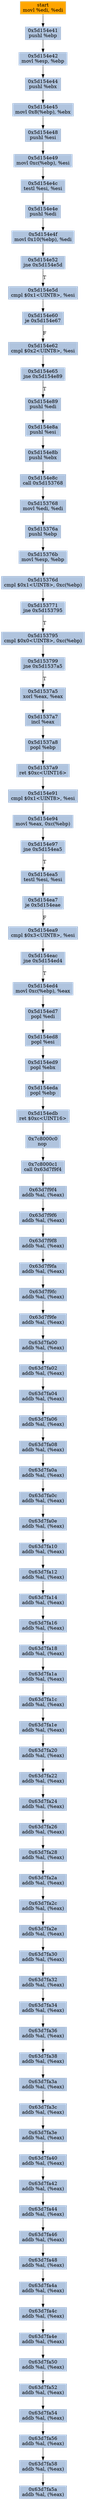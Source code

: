 digraph G {
node[shape=rectangle,style=filled,fillcolor=lightsteelblue,color=lightsteelblue]
bgcolor="transparent"
a0x5d154e3fmovl_edi_edi[label="start\nmovl %edi, %edi",color="lightgrey",fillcolor="orange"];
a0x5d154e41pushl_ebp[label="0x5d154e41\npushl %ebp"];
a0x5d154e42movl_esp_ebp[label="0x5d154e42\nmovl %esp, %ebp"];
a0x5d154e44pushl_ebx[label="0x5d154e44\npushl %ebx"];
a0x5d154e45movl_0x8ebp__ebx[label="0x5d154e45\nmovl 0x8(%ebp), %ebx"];
a0x5d154e48pushl_esi[label="0x5d154e48\npushl %esi"];
a0x5d154e49movl_0xcebp__esi[label="0x5d154e49\nmovl 0xc(%ebp), %esi"];
a0x5d154e4ctestl_esi_esi[label="0x5d154e4c\ntestl %esi, %esi"];
a0x5d154e4epushl_edi[label="0x5d154e4e\npushl %edi"];
a0x5d154e4fmovl_0x10ebp__edi[label="0x5d154e4f\nmovl 0x10(%ebp), %edi"];
a0x5d154e52jne_0x5d154e5d[label="0x5d154e52\njne 0x5d154e5d"];
a0x5d154e5dcmpl_0x1UINT8_esi[label="0x5d154e5d\ncmpl $0x1<UINT8>, %esi"];
a0x5d154e60je_0x5d154e67[label="0x5d154e60\nje 0x5d154e67"];
a0x5d154e62cmpl_0x2UINT8_esi[label="0x5d154e62\ncmpl $0x2<UINT8>, %esi"];
a0x5d154e65jne_0x5d154e89[label="0x5d154e65\njne 0x5d154e89"];
a0x5d154e89pushl_edi[label="0x5d154e89\npushl %edi"];
a0x5d154e8apushl_esi[label="0x5d154e8a\npushl %esi"];
a0x5d154e8bpushl_ebx[label="0x5d154e8b\npushl %ebx"];
a0x5d154e8ccall_0x5d153768[label="0x5d154e8c\ncall 0x5d153768"];
a0x5d153768movl_edi_edi[label="0x5d153768\nmovl %edi, %edi"];
a0x5d15376apushl_ebp[label="0x5d15376a\npushl %ebp"];
a0x5d15376bmovl_esp_ebp[label="0x5d15376b\nmovl %esp, %ebp"];
a0x5d15376dcmpl_0x1UINT8_0xcebp_[label="0x5d15376d\ncmpl $0x1<UINT8>, 0xc(%ebp)"];
a0x5d153771jne_0x5d153795[label="0x5d153771\njne 0x5d153795"];
a0x5d153795cmpl_0x0UINT8_0xcebp_[label="0x5d153795\ncmpl $0x0<UINT8>, 0xc(%ebp)"];
a0x5d153799jne_0x5d1537a5[label="0x5d153799\njne 0x5d1537a5"];
a0x5d1537a5xorl_eax_eax[label="0x5d1537a5\nxorl %eax, %eax"];
a0x5d1537a7incl_eax[label="0x5d1537a7\nincl %eax"];
a0x5d1537a8popl_ebp[label="0x5d1537a8\npopl %ebp"];
a0x5d1537a9ret_0xcUINT16[label="0x5d1537a9\nret $0xc<UINT16>"];
a0x5d154e91cmpl_0x1UINT8_esi[label="0x5d154e91\ncmpl $0x1<UINT8>, %esi"];
a0x5d154e94movl_eax_0xcebp_[label="0x5d154e94\nmovl %eax, 0xc(%ebp)"];
a0x5d154e97jne_0x5d154ea5[label="0x5d154e97\njne 0x5d154ea5"];
a0x5d154ea5testl_esi_esi[label="0x5d154ea5\ntestl %esi, %esi"];
a0x5d154ea7je_0x5d154eae[label="0x5d154ea7\nje 0x5d154eae"];
a0x5d154ea9cmpl_0x3UINT8_esi[label="0x5d154ea9\ncmpl $0x3<UINT8>, %esi"];
a0x5d154eacjne_0x5d154ed4[label="0x5d154eac\njne 0x5d154ed4"];
a0x5d154ed4movl_0xcebp__eax[label="0x5d154ed4\nmovl 0xc(%ebp), %eax"];
a0x5d154ed7popl_edi[label="0x5d154ed7\npopl %edi"];
a0x5d154ed8popl_esi[label="0x5d154ed8\npopl %esi"];
a0x5d154ed9popl_ebx[label="0x5d154ed9\npopl %ebx"];
a0x5d154edapopl_ebp[label="0x5d154eda\npopl %ebp"];
a0x5d154edbret_0xcUINT16[label="0x5d154edb\nret $0xc<UINT16>"];
a0x7c8000c0nop_[label="0x7c8000c0\nnop "];
a0x7c8000c1call_0x63d7f9f4[label="0x7c8000c1\ncall 0x63d7f9f4"];
a0x63d7f9f4addb_al_eax_[label="0x63d7f9f4\naddb %al, (%eax)"];
a0x63d7f9f6addb_al_eax_[label="0x63d7f9f6\naddb %al, (%eax)"];
a0x63d7f9f8addb_al_eax_[label="0x63d7f9f8\naddb %al, (%eax)"];
a0x63d7f9faaddb_al_eax_[label="0x63d7f9fa\naddb %al, (%eax)"];
a0x63d7f9fcaddb_al_eax_[label="0x63d7f9fc\naddb %al, (%eax)"];
a0x63d7f9feaddb_al_eax_[label="0x63d7f9fe\naddb %al, (%eax)"];
a0x63d7fa00addb_al_eax_[label="0x63d7fa00\naddb %al, (%eax)"];
a0x63d7fa02addb_al_eax_[label="0x63d7fa02\naddb %al, (%eax)"];
a0x63d7fa04addb_al_eax_[label="0x63d7fa04\naddb %al, (%eax)"];
a0x63d7fa06addb_al_eax_[label="0x63d7fa06\naddb %al, (%eax)"];
a0x63d7fa08addb_al_eax_[label="0x63d7fa08\naddb %al, (%eax)"];
a0x63d7fa0aaddb_al_eax_[label="0x63d7fa0a\naddb %al, (%eax)"];
a0x63d7fa0caddb_al_eax_[label="0x63d7fa0c\naddb %al, (%eax)"];
a0x63d7fa0eaddb_al_eax_[label="0x63d7fa0e\naddb %al, (%eax)"];
a0x63d7fa10addb_al_eax_[label="0x63d7fa10\naddb %al, (%eax)"];
a0x63d7fa12addb_al_eax_[label="0x63d7fa12\naddb %al, (%eax)"];
a0x63d7fa14addb_al_eax_[label="0x63d7fa14\naddb %al, (%eax)"];
a0x63d7fa16addb_al_eax_[label="0x63d7fa16\naddb %al, (%eax)"];
a0x63d7fa18addb_al_eax_[label="0x63d7fa18\naddb %al, (%eax)"];
a0x63d7fa1aaddb_al_eax_[label="0x63d7fa1a\naddb %al, (%eax)"];
a0x63d7fa1caddb_al_eax_[label="0x63d7fa1c\naddb %al, (%eax)"];
a0x63d7fa1eaddb_al_eax_[label="0x63d7fa1e\naddb %al, (%eax)"];
a0x63d7fa20addb_al_eax_[label="0x63d7fa20\naddb %al, (%eax)"];
a0x63d7fa22addb_al_eax_[label="0x63d7fa22\naddb %al, (%eax)"];
a0x63d7fa24addb_al_eax_[label="0x63d7fa24\naddb %al, (%eax)"];
a0x63d7fa26addb_al_eax_[label="0x63d7fa26\naddb %al, (%eax)"];
a0x63d7fa28addb_al_eax_[label="0x63d7fa28\naddb %al, (%eax)"];
a0x63d7fa2aaddb_al_eax_[label="0x63d7fa2a\naddb %al, (%eax)"];
a0x63d7fa2caddb_al_eax_[label="0x63d7fa2c\naddb %al, (%eax)"];
a0x63d7fa2eaddb_al_eax_[label="0x63d7fa2e\naddb %al, (%eax)"];
a0x63d7fa30addb_al_eax_[label="0x63d7fa30\naddb %al, (%eax)"];
a0x63d7fa32addb_al_eax_[label="0x63d7fa32\naddb %al, (%eax)"];
a0x63d7fa34addb_al_eax_[label="0x63d7fa34\naddb %al, (%eax)"];
a0x63d7fa36addb_al_eax_[label="0x63d7fa36\naddb %al, (%eax)"];
a0x63d7fa38addb_al_eax_[label="0x63d7fa38\naddb %al, (%eax)"];
a0x63d7fa3aaddb_al_eax_[label="0x63d7fa3a\naddb %al, (%eax)"];
a0x63d7fa3caddb_al_eax_[label="0x63d7fa3c\naddb %al, (%eax)"];
a0x63d7fa3eaddb_al_eax_[label="0x63d7fa3e\naddb %al, (%eax)"];
a0x63d7fa40addb_al_eax_[label="0x63d7fa40\naddb %al, (%eax)"];
a0x63d7fa42addb_al_eax_[label="0x63d7fa42\naddb %al, (%eax)"];
a0x63d7fa44addb_al_eax_[label="0x63d7fa44\naddb %al, (%eax)"];
a0x63d7fa46addb_al_eax_[label="0x63d7fa46\naddb %al, (%eax)"];
a0x63d7fa48addb_al_eax_[label="0x63d7fa48\naddb %al, (%eax)"];
a0x63d7fa4aaddb_al_eax_[label="0x63d7fa4a\naddb %al, (%eax)"];
a0x63d7fa4caddb_al_eax_[label="0x63d7fa4c\naddb %al, (%eax)"];
a0x63d7fa4eaddb_al_eax_[label="0x63d7fa4e\naddb %al, (%eax)"];
a0x63d7fa50addb_al_eax_[label="0x63d7fa50\naddb %al, (%eax)"];
a0x63d7fa52addb_al_eax_[label="0x63d7fa52\naddb %al, (%eax)"];
a0x63d7fa54addb_al_eax_[label="0x63d7fa54\naddb %al, (%eax)"];
a0x63d7fa56addb_al_eax_[label="0x63d7fa56\naddb %al, (%eax)"];
a0x63d7fa58addb_al_eax_[label="0x63d7fa58\naddb %al, (%eax)"];
a0x63d7fa5aaddb_al_eax_[label="0x63d7fa5a\naddb %al, (%eax)"];
a0x5d154e3fmovl_edi_edi -> a0x5d154e41pushl_ebp [color="#000000"];
a0x5d154e41pushl_ebp -> a0x5d154e42movl_esp_ebp [color="#000000"];
a0x5d154e42movl_esp_ebp -> a0x5d154e44pushl_ebx [color="#000000"];
a0x5d154e44pushl_ebx -> a0x5d154e45movl_0x8ebp__ebx [color="#000000"];
a0x5d154e45movl_0x8ebp__ebx -> a0x5d154e48pushl_esi [color="#000000"];
a0x5d154e48pushl_esi -> a0x5d154e49movl_0xcebp__esi [color="#000000"];
a0x5d154e49movl_0xcebp__esi -> a0x5d154e4ctestl_esi_esi [color="#000000"];
a0x5d154e4ctestl_esi_esi -> a0x5d154e4epushl_edi [color="#000000"];
a0x5d154e4epushl_edi -> a0x5d154e4fmovl_0x10ebp__edi [color="#000000"];
a0x5d154e4fmovl_0x10ebp__edi -> a0x5d154e52jne_0x5d154e5d [color="#000000"];
a0x5d154e52jne_0x5d154e5d -> a0x5d154e5dcmpl_0x1UINT8_esi [color="#000000",label="T"];
a0x5d154e5dcmpl_0x1UINT8_esi -> a0x5d154e60je_0x5d154e67 [color="#000000"];
a0x5d154e60je_0x5d154e67 -> a0x5d154e62cmpl_0x2UINT8_esi [color="#000000",label="F"];
a0x5d154e62cmpl_0x2UINT8_esi -> a0x5d154e65jne_0x5d154e89 [color="#000000"];
a0x5d154e65jne_0x5d154e89 -> a0x5d154e89pushl_edi [color="#000000",label="T"];
a0x5d154e89pushl_edi -> a0x5d154e8apushl_esi [color="#000000"];
a0x5d154e8apushl_esi -> a0x5d154e8bpushl_ebx [color="#000000"];
a0x5d154e8bpushl_ebx -> a0x5d154e8ccall_0x5d153768 [color="#000000"];
a0x5d154e8ccall_0x5d153768 -> a0x5d153768movl_edi_edi [color="#000000"];
a0x5d153768movl_edi_edi -> a0x5d15376apushl_ebp [color="#000000"];
a0x5d15376apushl_ebp -> a0x5d15376bmovl_esp_ebp [color="#000000"];
a0x5d15376bmovl_esp_ebp -> a0x5d15376dcmpl_0x1UINT8_0xcebp_ [color="#000000"];
a0x5d15376dcmpl_0x1UINT8_0xcebp_ -> a0x5d153771jne_0x5d153795 [color="#000000"];
a0x5d153771jne_0x5d153795 -> a0x5d153795cmpl_0x0UINT8_0xcebp_ [color="#000000",label="T"];
a0x5d153795cmpl_0x0UINT8_0xcebp_ -> a0x5d153799jne_0x5d1537a5 [color="#000000"];
a0x5d153799jne_0x5d1537a5 -> a0x5d1537a5xorl_eax_eax [color="#000000",label="T"];
a0x5d1537a5xorl_eax_eax -> a0x5d1537a7incl_eax [color="#000000"];
a0x5d1537a7incl_eax -> a0x5d1537a8popl_ebp [color="#000000"];
a0x5d1537a8popl_ebp -> a0x5d1537a9ret_0xcUINT16 [color="#000000"];
a0x5d1537a9ret_0xcUINT16 -> a0x5d154e91cmpl_0x1UINT8_esi [color="#000000"];
a0x5d154e91cmpl_0x1UINT8_esi -> a0x5d154e94movl_eax_0xcebp_ [color="#000000"];
a0x5d154e94movl_eax_0xcebp_ -> a0x5d154e97jne_0x5d154ea5 [color="#000000"];
a0x5d154e97jne_0x5d154ea5 -> a0x5d154ea5testl_esi_esi [color="#000000",label="T"];
a0x5d154ea5testl_esi_esi -> a0x5d154ea7je_0x5d154eae [color="#000000"];
a0x5d154ea7je_0x5d154eae -> a0x5d154ea9cmpl_0x3UINT8_esi [color="#000000",label="F"];
a0x5d154ea9cmpl_0x3UINT8_esi -> a0x5d154eacjne_0x5d154ed4 [color="#000000"];
a0x5d154eacjne_0x5d154ed4 -> a0x5d154ed4movl_0xcebp__eax [color="#000000",label="T"];
a0x5d154ed4movl_0xcebp__eax -> a0x5d154ed7popl_edi [color="#000000"];
a0x5d154ed7popl_edi -> a0x5d154ed8popl_esi [color="#000000"];
a0x5d154ed8popl_esi -> a0x5d154ed9popl_ebx [color="#000000"];
a0x5d154ed9popl_ebx -> a0x5d154edapopl_ebp [color="#000000"];
a0x5d154edapopl_ebp -> a0x5d154edbret_0xcUINT16 [color="#000000"];
a0x5d154edbret_0xcUINT16 -> a0x7c8000c0nop_ [color="#000000"];
a0x7c8000c0nop_ -> a0x7c8000c1call_0x63d7f9f4 [color="#000000"];
a0x7c8000c1call_0x63d7f9f4 -> a0x63d7f9f4addb_al_eax_ [color="#000000"];
a0x63d7f9f4addb_al_eax_ -> a0x63d7f9f6addb_al_eax_ [color="#000000"];
a0x63d7f9f6addb_al_eax_ -> a0x63d7f9f8addb_al_eax_ [color="#000000"];
a0x63d7f9f8addb_al_eax_ -> a0x63d7f9faaddb_al_eax_ [color="#000000"];
a0x63d7f9faaddb_al_eax_ -> a0x63d7f9fcaddb_al_eax_ [color="#000000"];
a0x63d7f9fcaddb_al_eax_ -> a0x63d7f9feaddb_al_eax_ [color="#000000"];
a0x63d7f9feaddb_al_eax_ -> a0x63d7fa00addb_al_eax_ [color="#000000"];
a0x63d7fa00addb_al_eax_ -> a0x63d7fa02addb_al_eax_ [color="#000000"];
a0x63d7fa02addb_al_eax_ -> a0x63d7fa04addb_al_eax_ [color="#000000"];
a0x63d7fa04addb_al_eax_ -> a0x63d7fa06addb_al_eax_ [color="#000000"];
a0x63d7fa06addb_al_eax_ -> a0x63d7fa08addb_al_eax_ [color="#000000"];
a0x63d7fa08addb_al_eax_ -> a0x63d7fa0aaddb_al_eax_ [color="#000000"];
a0x63d7fa0aaddb_al_eax_ -> a0x63d7fa0caddb_al_eax_ [color="#000000"];
a0x63d7fa0caddb_al_eax_ -> a0x63d7fa0eaddb_al_eax_ [color="#000000"];
a0x63d7fa0eaddb_al_eax_ -> a0x63d7fa10addb_al_eax_ [color="#000000"];
a0x63d7fa10addb_al_eax_ -> a0x63d7fa12addb_al_eax_ [color="#000000"];
a0x63d7fa12addb_al_eax_ -> a0x63d7fa14addb_al_eax_ [color="#000000"];
a0x63d7fa14addb_al_eax_ -> a0x63d7fa16addb_al_eax_ [color="#000000"];
a0x63d7fa16addb_al_eax_ -> a0x63d7fa18addb_al_eax_ [color="#000000"];
a0x63d7fa18addb_al_eax_ -> a0x63d7fa1aaddb_al_eax_ [color="#000000"];
a0x63d7fa1aaddb_al_eax_ -> a0x63d7fa1caddb_al_eax_ [color="#000000"];
a0x63d7fa1caddb_al_eax_ -> a0x63d7fa1eaddb_al_eax_ [color="#000000"];
a0x63d7fa1eaddb_al_eax_ -> a0x63d7fa20addb_al_eax_ [color="#000000"];
a0x63d7fa20addb_al_eax_ -> a0x63d7fa22addb_al_eax_ [color="#000000"];
a0x63d7fa22addb_al_eax_ -> a0x63d7fa24addb_al_eax_ [color="#000000"];
a0x63d7fa24addb_al_eax_ -> a0x63d7fa26addb_al_eax_ [color="#000000"];
a0x63d7fa26addb_al_eax_ -> a0x63d7fa28addb_al_eax_ [color="#000000"];
a0x63d7fa28addb_al_eax_ -> a0x63d7fa2aaddb_al_eax_ [color="#000000"];
a0x63d7fa2aaddb_al_eax_ -> a0x63d7fa2caddb_al_eax_ [color="#000000"];
a0x63d7fa2caddb_al_eax_ -> a0x63d7fa2eaddb_al_eax_ [color="#000000"];
a0x63d7fa2eaddb_al_eax_ -> a0x63d7fa30addb_al_eax_ [color="#000000"];
a0x63d7fa30addb_al_eax_ -> a0x63d7fa32addb_al_eax_ [color="#000000"];
a0x63d7fa32addb_al_eax_ -> a0x63d7fa34addb_al_eax_ [color="#000000"];
a0x63d7fa34addb_al_eax_ -> a0x63d7fa36addb_al_eax_ [color="#000000"];
a0x63d7fa36addb_al_eax_ -> a0x63d7fa38addb_al_eax_ [color="#000000"];
a0x63d7fa38addb_al_eax_ -> a0x63d7fa3aaddb_al_eax_ [color="#000000"];
a0x63d7fa3aaddb_al_eax_ -> a0x63d7fa3caddb_al_eax_ [color="#000000"];
a0x63d7fa3caddb_al_eax_ -> a0x63d7fa3eaddb_al_eax_ [color="#000000"];
a0x63d7fa3eaddb_al_eax_ -> a0x63d7fa40addb_al_eax_ [color="#000000"];
a0x63d7fa40addb_al_eax_ -> a0x63d7fa42addb_al_eax_ [color="#000000"];
a0x63d7fa42addb_al_eax_ -> a0x63d7fa44addb_al_eax_ [color="#000000"];
a0x63d7fa44addb_al_eax_ -> a0x63d7fa46addb_al_eax_ [color="#000000"];
a0x63d7fa46addb_al_eax_ -> a0x63d7fa48addb_al_eax_ [color="#000000"];
a0x63d7fa48addb_al_eax_ -> a0x63d7fa4aaddb_al_eax_ [color="#000000"];
a0x63d7fa4aaddb_al_eax_ -> a0x63d7fa4caddb_al_eax_ [color="#000000"];
a0x63d7fa4caddb_al_eax_ -> a0x63d7fa4eaddb_al_eax_ [color="#000000"];
a0x63d7fa4eaddb_al_eax_ -> a0x63d7fa50addb_al_eax_ [color="#000000"];
a0x63d7fa50addb_al_eax_ -> a0x63d7fa52addb_al_eax_ [color="#000000"];
a0x63d7fa52addb_al_eax_ -> a0x63d7fa54addb_al_eax_ [color="#000000"];
a0x63d7fa54addb_al_eax_ -> a0x63d7fa56addb_al_eax_ [color="#000000"];
a0x63d7fa56addb_al_eax_ -> a0x63d7fa58addb_al_eax_ [color="#000000"];
a0x63d7fa58addb_al_eax_ -> a0x63d7fa5aaddb_al_eax_ [color="#000000"];
}
